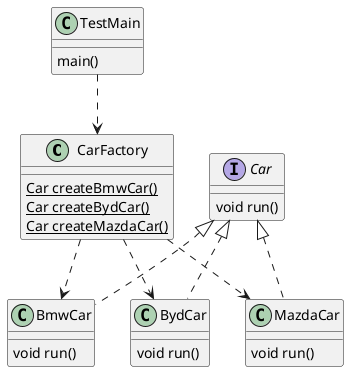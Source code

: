 @startuml

class CarFactory{
    {static} Car createBmwCar()
    {static} Car createBydCar()
    {static} Car createMazdaCar()
}
interface Car{
    void run()
}

class BmwCar implements Car{
    void run()
}
class BydCar implements Car{
    void run()
}
class MazdaCar implements Car{
    void run()
}
class TestMain{
    main()
}
CarFactory ..> BydCar
CarFactory ..> MazdaCar
CarFactory ..> BmwCar
TestMain ..> CarFactory

@enduml
